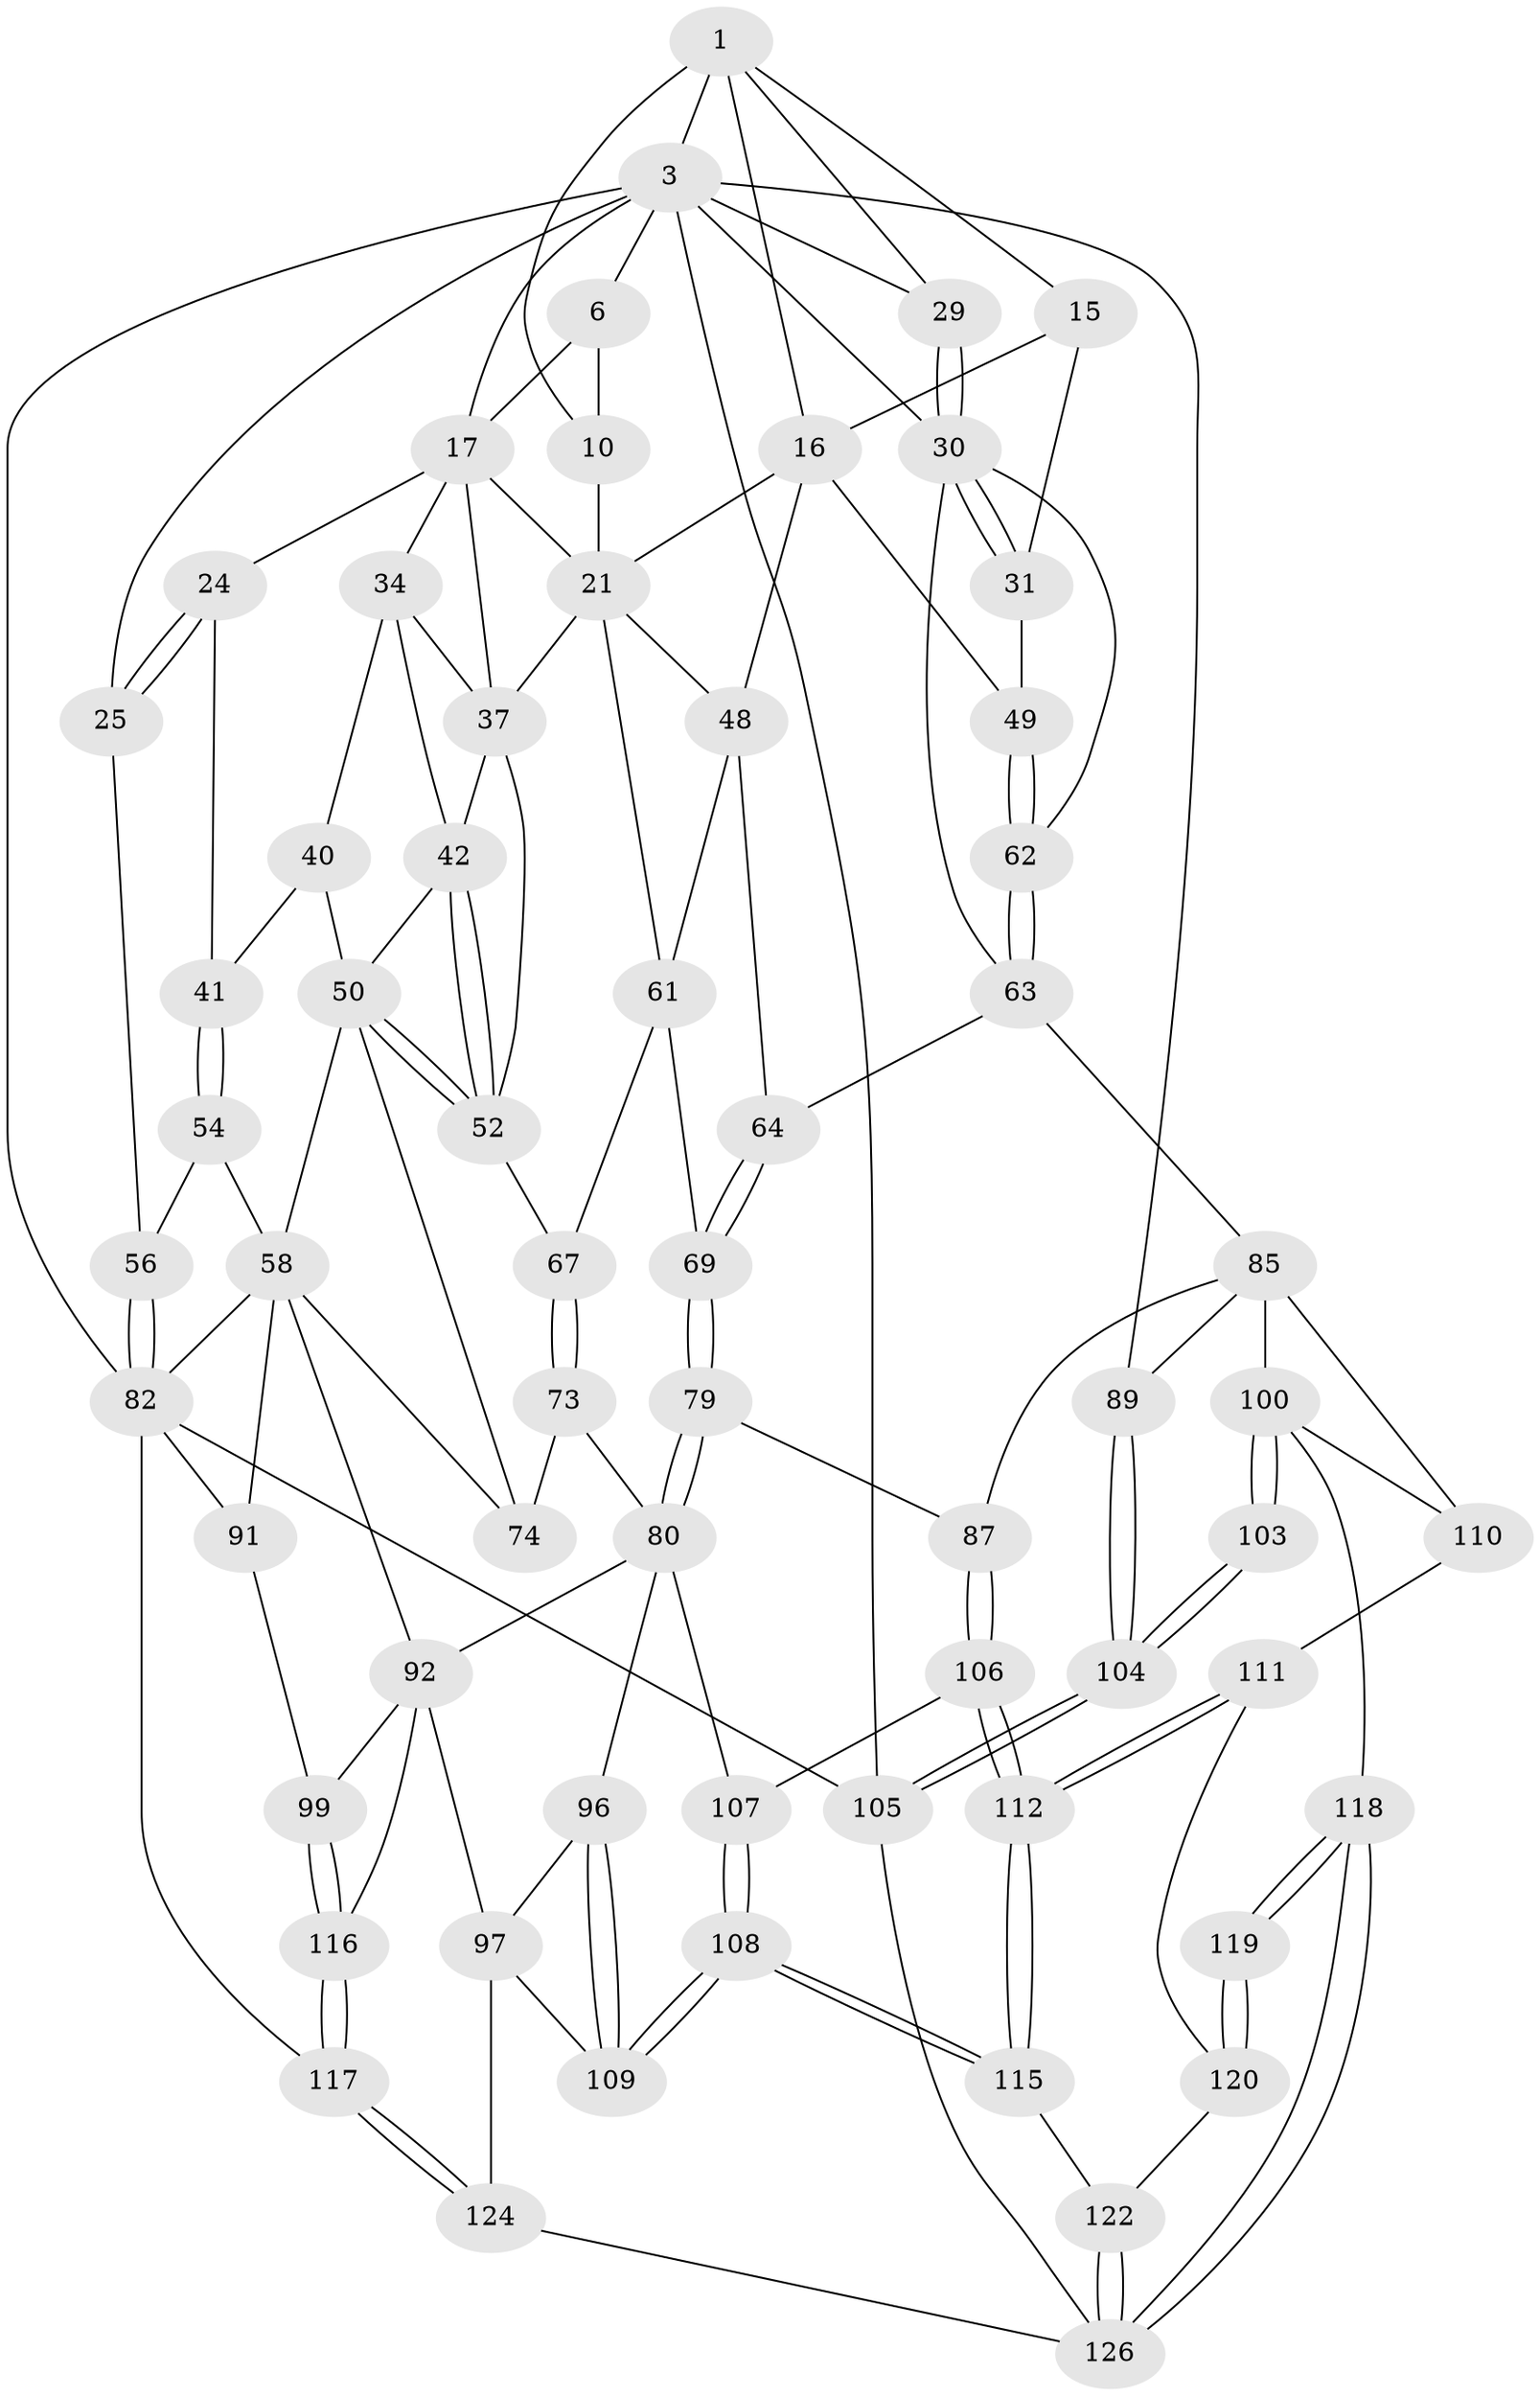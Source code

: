 // original degree distribution, {3: 0.015625, 4: 0.2578125, 6: 0.2421875, 5: 0.484375}
// Generated by graph-tools (version 1.1) at 2025/17/03/09/25 04:17:23]
// undirected, 64 vertices, 149 edges
graph export_dot {
graph [start="1"]
  node [color=gray90,style=filled];
  1 [pos="+0.7929399061780994+0",super="+2+8"];
  3 [pos="+1+0",super="+32+4"];
  6 [pos="+0.2731086375797012+0",super="+7+13"];
  10 [pos="+0.5674322997748465+0.07972368643812348",super="+22+11"];
  15 [pos="+0.9060048497756372+0.1149124960517798",super="+28"];
  16 [pos="+0.7929913507691579+0.02804994460330405",super="+19"];
  17 [pos="+0.28038858602059946+0.1358870774715808",super="+18+33"];
  21 [pos="+0.666351664844624+0.1795718681549985",super="+26"];
  24 [pos="+0.003573149047728974+0.12262370864378058"];
  25 [pos="+0+0"];
  29 [pos="+1+0.25713438057397653"];
  30 [pos="+1+0.26041415198924406",super="+68"];
  31 [pos="+0.8953731677222441+0.27703832182133786"];
  34 [pos="+0.277627978656645+0.14280287296543107",super="+35"];
  37 [pos="+0.41625593135062644+0.24194173286260487",super="+46+38"];
  40 [pos="+0.15951196725385186+0.24868283313302367"];
  41 [pos="+0.1154060804233559+0.2866843536190445"];
  42 [pos="+0.27969825598561543+0.27559002325338294",super="+43"];
  48 [pos="+0.6755139128603026+0.3266051896666509",super="+60"];
  49 [pos="+0.8169809767146222+0.35918199001704365"];
  50 [pos="+0.28853914519778906+0.37752490486611645",super="+51"];
  52 [pos="+0.29670073763727706+0.36875304526516395",super="+53"];
  54 [pos="+0.10119599308508581+0.3161440079805068",super="+55"];
  56 [pos="+0+0.27293865829061514"];
  58 [pos="+0.24098514180240718+0.41953807023733847",super="+59+75"];
  61 [pos="+0.5326122377582747+0.3850202478978059",super="+66"];
  62 [pos="+0.8227139186240316+0.38899532288172095"];
  63 [pos="+0.8133215353209488+0.43271758328225984",super="+71"];
  64 [pos="+0.665278442109758+0.4616676677373152"];
  67 [pos="+0.4409515080378647+0.47650466708000844"];
  69 [pos="+0.634058628524592+0.5097900377220916"];
  73 [pos="+0.4232106871453347+0.534150099487324"];
  74 [pos="+0.31176213290514043+0.4740594163241004"];
  79 [pos="+0.6329617473435275+0.5204055210909467",super="+88"];
  80 [pos="+0.4762881517629082+0.5717554126296878",super="+94+81"];
  82 [pos="+0+0.5558996156775632",super="+83"];
  85 [pos="+0.8612830203896111+0.5720122766439887",super="+90+86"];
  87 [pos="+0.741568556474958+0.6614064149262276"];
  89 [pos="+1+0.49374575284289945"];
  91 [pos="+0+0.702662608927746"];
  92 [pos="+0.26303749416944405+0.7366825660222277",super="+93+98"];
  96 [pos="+0.44860659261794344+0.7641374432691246"];
  97 [pos="+0.28048103584686673+0.7799069037118387",super="+123"];
  99 [pos="+0+0.7189168991772904"];
  100 [pos="+0.9513809912104071+0.666172323320527",super="+101"];
  103 [pos="+1+0.9712833981873658"];
  104 [pos="+1+0.990606116553879"];
  105 [pos="+1+1"];
  106 [pos="+0.7085774499445622+0.716548863116709"];
  107 [pos="+0.5339331720493091+0.727471552148256"];
  108 [pos="+0.581934732468272+0.9408146479827192"];
  109 [pos="+0.5554474176365417+0.974439089825482"];
  110 [pos="+0.8345002693400546+0.8539345033007486"];
  111 [pos="+0.7627516989026064+0.8336470752694952"];
  112 [pos="+0.7123882193904334+0.7962319232756603"];
  115 [pos="+0.6500572931503145+0.8898421329733477"];
  116 [pos="+0.13175936311868497+0.9456635263719534"];
  117 [pos="+0+1"];
  118 [pos="+0.8174450096234313+0.9711440335246736"];
  119 [pos="+0.8099682249180508+0.9613105369625792"];
  120 [pos="+0.766846585270187+0.8537604970662732",super="+121"];
  122 [pos="+0.7202202855393528+0.9382685312967182"];
  124 [pos="+0.3552469831655634+1",super="+128"];
  126 [pos="+0.8179621098690021+1",super="+127"];
  1 -- 3;
  1 -- 29;
  1 -- 15;
  1 -- 16;
  1 -- 10 [weight=2];
  3 -- 105;
  3 -- 89;
  3 -- 29;
  3 -- 82;
  3 -- 6;
  3 -- 25;
  3 -- 17;
  3 -- 30;
  6 -- 17;
  6 -- 10 [weight=2];
  10 -- 21 [weight=2];
  15 -- 16 [weight=2];
  15 -- 31;
  16 -- 48;
  16 -- 49;
  16 -- 21;
  17 -- 24;
  17 -- 34 [weight=2];
  17 -- 37;
  17 -- 21;
  21 -- 48;
  21 -- 37;
  21 -- 61;
  24 -- 25;
  24 -- 25;
  24 -- 41;
  25 -- 56;
  29 -- 30;
  29 -- 30;
  30 -- 31;
  30 -- 31;
  30 -- 62;
  30 -- 63;
  31 -- 49;
  34 -- 40;
  34 -- 42;
  34 -- 37;
  37 -- 52;
  37 -- 42;
  40 -- 41;
  40 -- 50;
  41 -- 54;
  41 -- 54;
  42 -- 52;
  42 -- 52;
  42 -- 50;
  48 -- 64;
  48 -- 61;
  49 -- 62;
  49 -- 62;
  50 -- 52;
  50 -- 52;
  50 -- 58;
  50 -- 74;
  52 -- 67;
  54 -- 58 [weight=2];
  54 -- 56;
  56 -- 82;
  56 -- 82;
  58 -- 82;
  58 -- 74;
  58 -- 91;
  58 -- 92;
  61 -- 67;
  61 -- 69;
  62 -- 63;
  62 -- 63;
  63 -- 64;
  63 -- 85;
  64 -- 69;
  64 -- 69;
  67 -- 73;
  67 -- 73;
  69 -- 79;
  69 -- 79;
  73 -- 74;
  73 -- 80;
  79 -- 80 [weight=2];
  79 -- 80;
  79 -- 87;
  80 -- 107;
  80 -- 96;
  80 -- 92;
  82 -- 117;
  82 -- 105;
  82 -- 91;
  85 -- 89;
  85 -- 100 [weight=2];
  85 -- 110;
  85 -- 87;
  87 -- 106;
  87 -- 106;
  89 -- 104;
  89 -- 104;
  91 -- 99;
  92 -- 99;
  92 -- 116;
  92 -- 97;
  96 -- 97;
  96 -- 109;
  96 -- 109;
  97 -- 124 [weight=2];
  97 -- 109;
  99 -- 116;
  99 -- 116;
  100 -- 103 [weight=2];
  100 -- 103;
  100 -- 118;
  100 -- 110;
  103 -- 104;
  103 -- 104;
  104 -- 105;
  104 -- 105;
  105 -- 126;
  106 -- 107;
  106 -- 112;
  106 -- 112;
  107 -- 108;
  107 -- 108;
  108 -- 109;
  108 -- 109;
  108 -- 115;
  108 -- 115;
  110 -- 111;
  111 -- 112;
  111 -- 112;
  111 -- 120;
  112 -- 115;
  112 -- 115;
  115 -- 122;
  116 -- 117;
  116 -- 117;
  117 -- 124;
  117 -- 124;
  118 -- 119;
  118 -- 119;
  118 -- 126;
  118 -- 126;
  119 -- 120 [weight=2];
  119 -- 120;
  120 -- 122;
  122 -- 126;
  122 -- 126;
  124 -- 126;
}
